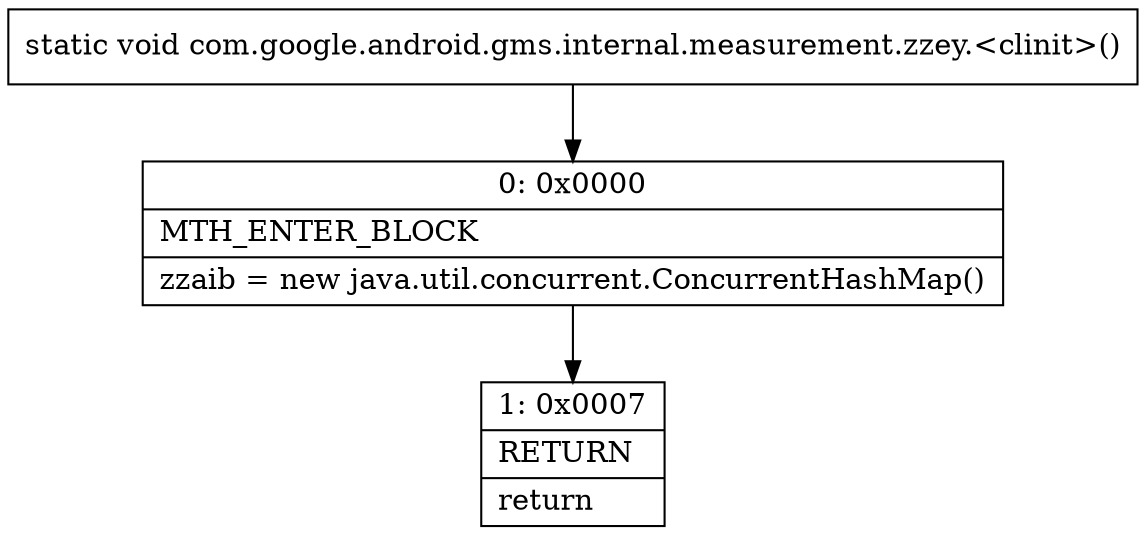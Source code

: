 digraph "CFG forcom.google.android.gms.internal.measurement.zzey.\<clinit\>()V" {
Node_0 [shape=record,label="{0\:\ 0x0000|MTH_ENTER_BLOCK\l|zzaib = new java.util.concurrent.ConcurrentHashMap()\l}"];
Node_1 [shape=record,label="{1\:\ 0x0007|RETURN\l|return\l}"];
MethodNode[shape=record,label="{static void com.google.android.gms.internal.measurement.zzey.\<clinit\>() }"];
MethodNode -> Node_0;
Node_0 -> Node_1;
}

